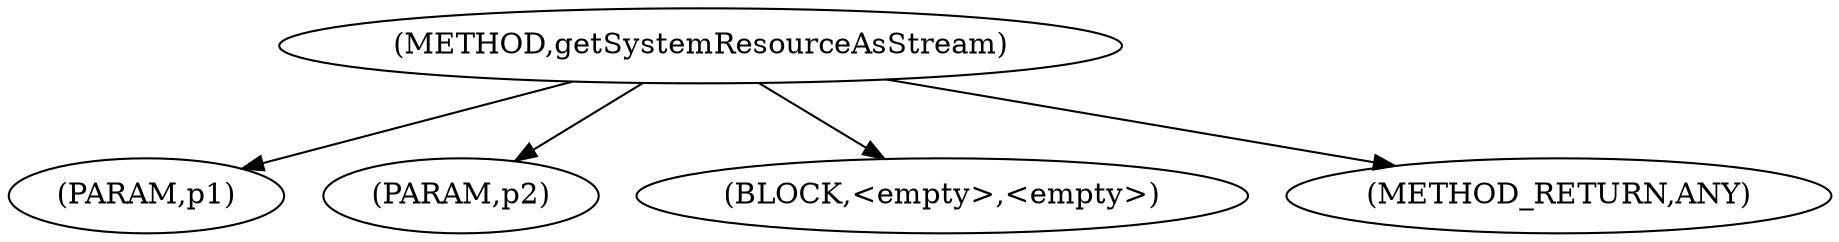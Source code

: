 digraph "getSystemResourceAsStream" {  
"1201" [label = <(METHOD,getSystemResourceAsStream)> ]
"1202" [label = <(PARAM,p1)> ]
"1203" [label = <(PARAM,p2)> ]
"1204" [label = <(BLOCK,&lt;empty&gt;,&lt;empty&gt;)> ]
"1205" [label = <(METHOD_RETURN,ANY)> ]
  "1201" -> "1202" 
  "1201" -> "1204" 
  "1201" -> "1203" 
  "1201" -> "1205" 
}
